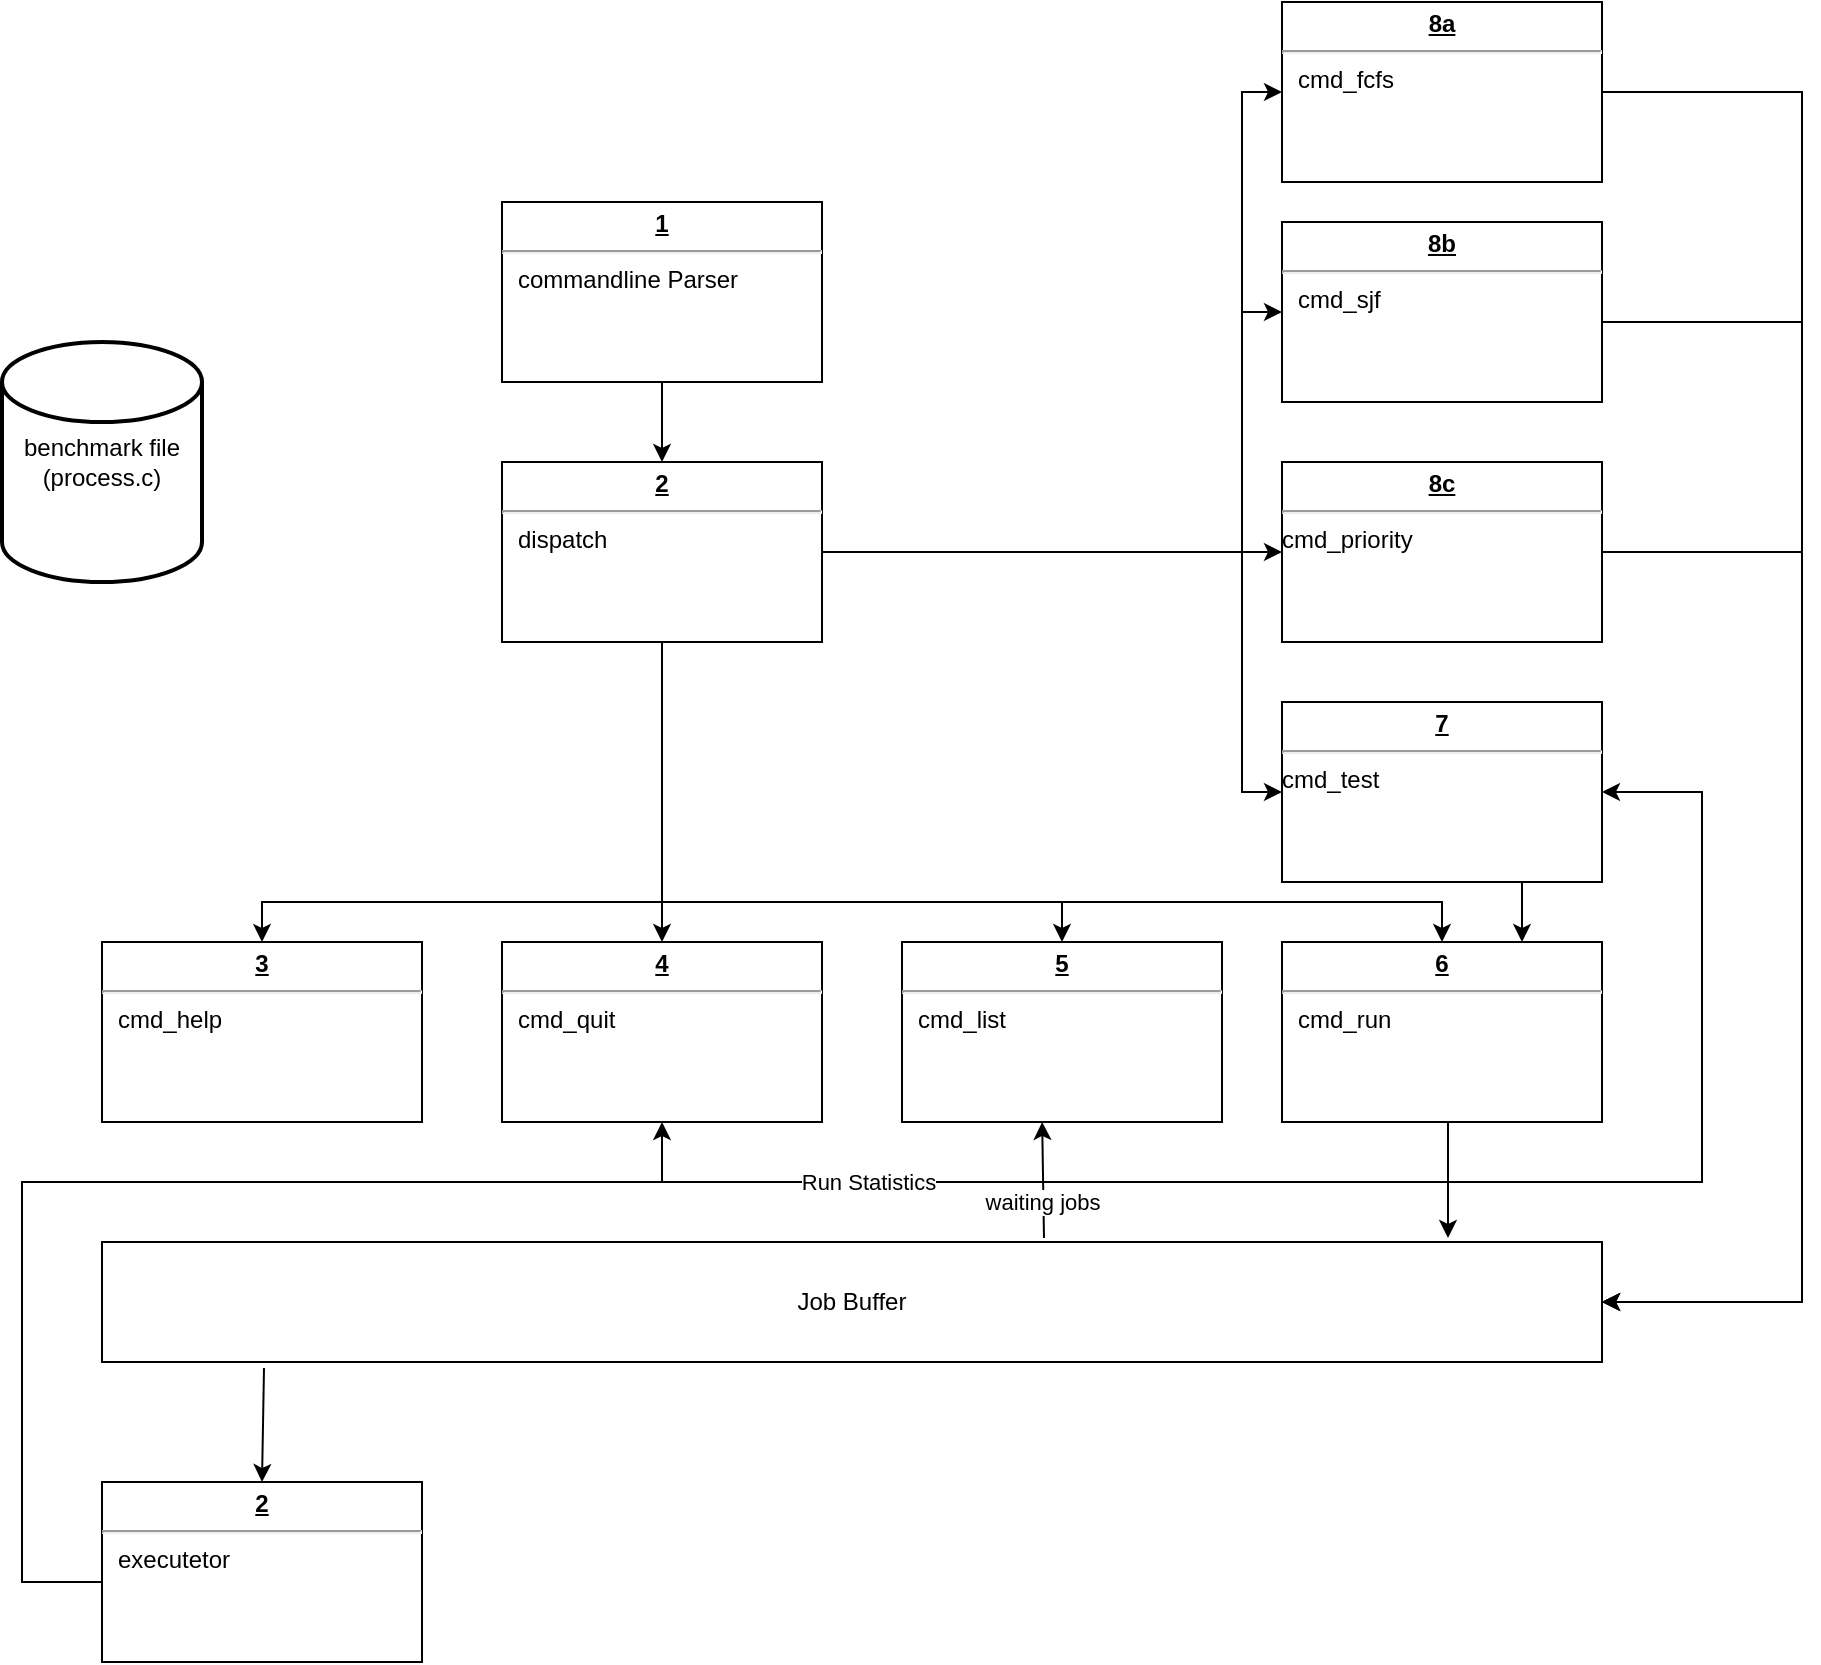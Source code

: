 <mxfile version="14.1.8" type="device"><diagram id="YeTbvP7IWQGHu6Wj8DSm" name="Page-1"><mxGraphModel dx="2272" dy="1922" grid="1" gridSize="10" guides="1" tooltips="1" connect="1" arrows="1" fold="1" page="1" pageScale="1" pageWidth="850" pageHeight="1100" math="0" shadow="0"><root><mxCell id="0"/><mxCell id="1" parent="0"/><mxCell id="pNzCcRmXI8MsChS9boGL-8" value="&lt;p style=&quot;margin: 0px ; margin-top: 4px ; text-align: center ; text-decoration: underline&quot;&gt;&lt;b&gt;1&lt;/b&gt;&lt;/p&gt;&lt;hr&gt;&lt;p style=&quot;margin: 0px ; margin-left: 8px&quot;&gt;commandline Parser&lt;/p&gt;" style="verticalAlign=top;align=left;overflow=fill;fontSize=12;fontFamily=Helvetica;html=1;" vertex="1" parent="1"><mxGeometry x="80" y="-80" width="160" height="90" as="geometry"/></mxCell><mxCell id="pNzCcRmXI8MsChS9boGL-26" style="edgeStyle=orthogonalEdgeStyle;rounded=0;orthogonalLoop=1;jettySize=auto;html=1;exitX=1;exitY=1;exitDx=0;exitDy=0;entryX=0.5;entryY=0;entryDx=0;entryDy=0;" edge="1" parent="1" source="pNzCcRmXI8MsChS9boGL-9" target="pNzCcRmXI8MsChS9boGL-17"><mxGeometry relative="1" as="geometry"><Array as="points"><mxPoint x="160" y="140"/><mxPoint x="160" y="270"/><mxPoint x="360" y="270"/></Array></mxGeometry></mxCell><mxCell id="pNzCcRmXI8MsChS9boGL-9" value="&lt;p style=&quot;margin: 0px ; margin-top: 4px ; text-align: center ; text-decoration: underline&quot;&gt;&lt;b&gt;2&lt;/b&gt;&lt;/p&gt;&lt;hr&gt;&lt;p style=&quot;margin: 0px ; margin-left: 8px&quot;&gt;dispatch&lt;/p&gt;&lt;p style=&quot;margin: 0px ; margin-left: 8px&quot;&gt;&lt;br&gt;&lt;/p&gt;" style="verticalAlign=top;align=left;overflow=fill;fontSize=12;fontFamily=Helvetica;html=1;" vertex="1" parent="1"><mxGeometry x="80" y="50" width="160" height="90" as="geometry"/></mxCell><mxCell id="pNzCcRmXI8MsChS9boGL-12" value="" style="endArrow=classic;html=1;exitX=0.5;exitY=1;exitDx=0;exitDy=0;entryX=0.5;entryY=0;entryDx=0;entryDy=0;" edge="1" parent="1" source="pNzCcRmXI8MsChS9boGL-8" target="pNzCcRmXI8MsChS9boGL-9"><mxGeometry width="50" height="50" relative="1" as="geometry"><mxPoint x="350" y="330" as="sourcePoint"/><mxPoint x="400" y="280" as="targetPoint"/></mxGeometry></mxCell><mxCell id="pNzCcRmXI8MsChS9boGL-13" value="benchmark file&lt;br&gt;(process.c)" style="strokeWidth=2;html=1;shape=mxgraph.flowchart.database;whiteSpace=wrap;" vertex="1" parent="1"><mxGeometry x="-170" y="-10" width="100" height="120" as="geometry"/></mxCell><mxCell id="pNzCcRmXI8MsChS9boGL-15" value="&lt;p style=&quot;margin: 0px ; margin-top: 4px ; text-align: center ; text-decoration: underline&quot;&gt;&lt;b&gt;3&lt;/b&gt;&lt;/p&gt;&lt;hr&gt;&lt;p style=&quot;margin: 0px ; margin-left: 8px&quot;&gt;cmd_help&lt;/p&gt;&lt;p style=&quot;margin: 0px ; margin-left: 8px&quot;&gt;&lt;br&gt;&lt;/p&gt;" style="verticalAlign=top;align=left;overflow=fill;fontSize=12;fontFamily=Helvetica;html=1;" vertex="1" parent="1"><mxGeometry x="-120" y="290" width="160" height="90" as="geometry"/></mxCell><mxCell id="pNzCcRmXI8MsChS9boGL-16" value="&lt;p style=&quot;margin: 0px ; margin-top: 4px ; text-align: center ; text-decoration: underline&quot;&gt;&lt;b&gt;4&lt;/b&gt;&lt;/p&gt;&lt;hr&gt;&lt;p style=&quot;margin: 0px ; margin-left: 8px&quot;&gt;cmd_quit&lt;/p&gt;&lt;p style=&quot;margin: 0px ; margin-left: 8px&quot;&gt;&lt;br&gt;&lt;/p&gt;" style="verticalAlign=top;align=left;overflow=fill;fontSize=12;fontFamily=Helvetica;html=1;" vertex="1" parent="1"><mxGeometry x="80" y="290" width="160" height="90" as="geometry"/></mxCell><mxCell id="pNzCcRmXI8MsChS9boGL-17" value="&lt;p style=&quot;margin: 0px ; margin-top: 4px ; text-align: center ; text-decoration: underline&quot;&gt;&lt;b&gt;5&lt;/b&gt;&lt;/p&gt;&lt;hr&gt;&lt;p style=&quot;margin: 0px ; margin-left: 8px&quot;&gt;cmd_list&lt;/p&gt;" style="verticalAlign=top;align=left;overflow=fill;fontSize=12;fontFamily=Helvetica;html=1;" vertex="1" parent="1"><mxGeometry x="280" y="290" width="160" height="90" as="geometry"/></mxCell><mxCell id="pNzCcRmXI8MsChS9boGL-18" value="&lt;p style=&quot;margin: 0px ; margin-top: 4px ; text-align: center ; text-decoration: underline&quot;&gt;&lt;b&gt;6&lt;/b&gt;&lt;/p&gt;&lt;hr&gt;&lt;p style=&quot;margin: 0px ; margin-left: 8px&quot;&gt;cmd_run&lt;/p&gt;" style="verticalAlign=top;align=left;overflow=fill;fontSize=12;fontFamily=Helvetica;html=1;" vertex="1" parent="1"><mxGeometry x="470" y="290" width="160" height="90" as="geometry"/></mxCell><mxCell id="pNzCcRmXI8MsChS9boGL-20" value="&lt;p style=&quot;margin: 0px ; margin-top: 4px ; text-align: center ; text-decoration: underline&quot;&gt;&lt;b&gt;8a&lt;/b&gt;&lt;/p&gt;&lt;hr&gt;&lt;p style=&quot;margin: 0px ; margin-left: 8px&quot;&gt;cmd_fcfs&lt;/p&gt;" style="verticalAlign=top;align=left;overflow=fill;fontSize=12;fontFamily=Helvetica;html=1;" vertex="1" parent="1"><mxGeometry x="470" y="-180" width="160" height="90" as="geometry"/></mxCell><mxCell id="pNzCcRmXI8MsChS9boGL-21" value="&lt;p style=&quot;margin: 0px ; margin-top: 4px ; text-align: center ; text-decoration: underline&quot;&gt;&lt;b&gt;8b&lt;/b&gt;&lt;/p&gt;&lt;hr&gt;&lt;p style=&quot;margin: 0px ; margin-left: 8px&quot;&gt;cmd_sjf&lt;/p&gt;" style="verticalAlign=top;align=left;overflow=fill;fontSize=12;fontFamily=Helvetica;html=1;" vertex="1" parent="1"><mxGeometry x="470" y="-70" width="160" height="90" as="geometry"/></mxCell><mxCell id="pNzCcRmXI8MsChS9boGL-22" value="&lt;p style=&quot;margin: 0px ; margin-top: 4px ; text-align: center ; text-decoration: underline&quot;&gt;&lt;b&gt;8c&lt;/b&gt;&lt;/p&gt;&lt;hr&gt;cmd_&lt;span&gt;priority&lt;/span&gt;" style="verticalAlign=top;align=left;overflow=fill;fontSize=12;fontFamily=Helvetica;html=1;" vertex="1" parent="1"><mxGeometry x="470" y="50" width="160" height="90" as="geometry"/></mxCell><mxCell id="pNzCcRmXI8MsChS9boGL-23" value="&lt;p style=&quot;margin: 0px ; margin-top: 4px ; text-align: center ; text-decoration: underline&quot;&gt;&lt;b&gt;7&lt;/b&gt;&lt;/p&gt;&lt;hr&gt;cmd_&lt;span&gt;test&lt;/span&gt;" style="verticalAlign=top;align=left;overflow=fill;fontSize=12;fontFamily=Helvetica;html=1;" vertex="1" parent="1"><mxGeometry x="470" y="170" width="160" height="90" as="geometry"/></mxCell><mxCell id="pNzCcRmXI8MsChS9boGL-24" value="Job Buffer" style="rounded=0;whiteSpace=wrap;html=1;" vertex="1" parent="1"><mxGeometry x="-120" y="440" width="750" height="60" as="geometry"/></mxCell><mxCell id="pNzCcRmXI8MsChS9boGL-27" style="edgeStyle=orthogonalEdgeStyle;rounded=0;orthogonalLoop=1;jettySize=auto;html=1;exitX=0.5;exitY=1;exitDx=0;exitDy=0;entryX=0.5;entryY=0;entryDx=0;entryDy=0;" edge="1" parent="1" source="pNzCcRmXI8MsChS9boGL-9" target="pNzCcRmXI8MsChS9boGL-16"><mxGeometry relative="1" as="geometry"><mxPoint x="250" y="150" as="sourcePoint"/><mxPoint x="370" y="300" as="targetPoint"/></mxGeometry></mxCell><mxCell id="pNzCcRmXI8MsChS9boGL-28" style="edgeStyle=orthogonalEdgeStyle;rounded=0;orthogonalLoop=1;jettySize=auto;html=1;exitX=0;exitY=1;exitDx=0;exitDy=0;entryX=0.5;entryY=0;entryDx=0;entryDy=0;" edge="1" parent="1" source="pNzCcRmXI8MsChS9boGL-9" target="pNzCcRmXI8MsChS9boGL-15"><mxGeometry relative="1" as="geometry"><mxPoint x="260" y="160" as="sourcePoint"/><mxPoint x="380" y="310" as="targetPoint"/><Array as="points"><mxPoint x="160" y="140"/><mxPoint x="160" y="270"/><mxPoint x="-40" y="270"/></Array></mxGeometry></mxCell><mxCell id="pNzCcRmXI8MsChS9boGL-29" style="edgeStyle=orthogonalEdgeStyle;rounded=0;orthogonalLoop=1;jettySize=auto;html=1;exitX=1;exitY=1;exitDx=0;exitDy=0;entryX=0.5;entryY=0;entryDx=0;entryDy=0;" edge="1" parent="1" source="pNzCcRmXI8MsChS9boGL-9" target="pNzCcRmXI8MsChS9boGL-18"><mxGeometry relative="1" as="geometry"><mxPoint x="270" y="170" as="sourcePoint"/><mxPoint x="390" y="320" as="targetPoint"/><Array as="points"><mxPoint x="160" y="140"/><mxPoint x="160" y="270"/><mxPoint x="550" y="270"/></Array></mxGeometry></mxCell><mxCell id="pNzCcRmXI8MsChS9boGL-31" style="edgeStyle=orthogonalEdgeStyle;rounded=0;orthogonalLoop=1;jettySize=auto;html=1;exitX=1;exitY=0.5;exitDx=0;exitDy=0;entryX=0;entryY=0.5;entryDx=0;entryDy=0;" edge="1" parent="1" source="pNzCcRmXI8MsChS9boGL-9" target="pNzCcRmXI8MsChS9boGL-22"><mxGeometry relative="1" as="geometry"><mxPoint x="280" y="180" as="sourcePoint"/><mxPoint x="400" y="330" as="targetPoint"/></mxGeometry></mxCell><mxCell id="pNzCcRmXI8MsChS9boGL-32" style="edgeStyle=orthogonalEdgeStyle;rounded=0;orthogonalLoop=1;jettySize=auto;html=1;exitX=1;exitY=0.5;exitDx=0;exitDy=0;entryX=0;entryY=0.5;entryDx=0;entryDy=0;" edge="1" parent="1" source="pNzCcRmXI8MsChS9boGL-9" target="pNzCcRmXI8MsChS9boGL-23"><mxGeometry relative="1" as="geometry"><mxPoint x="250" y="105" as="sourcePoint"/><mxPoint x="480" y="105" as="targetPoint"/><Array as="points"><mxPoint x="450" y="95"/><mxPoint x="450" y="215"/></Array></mxGeometry></mxCell><mxCell id="pNzCcRmXI8MsChS9boGL-33" style="edgeStyle=orthogonalEdgeStyle;rounded=0;orthogonalLoop=1;jettySize=auto;html=1;entryX=0;entryY=0.5;entryDx=0;entryDy=0;" edge="1" parent="1" target="pNzCcRmXI8MsChS9boGL-21"><mxGeometry relative="1" as="geometry"><mxPoint x="240" y="95" as="sourcePoint"/><mxPoint x="490" y="115" as="targetPoint"/><Array as="points"><mxPoint x="450" y="95"/><mxPoint x="450" y="-25"/></Array></mxGeometry></mxCell><mxCell id="pNzCcRmXI8MsChS9boGL-34" style="edgeStyle=orthogonalEdgeStyle;rounded=0;orthogonalLoop=1;jettySize=auto;html=1;exitX=1;exitY=0.5;exitDx=0;exitDy=0;entryX=0;entryY=0.5;entryDx=0;entryDy=0;" edge="1" parent="1" source="pNzCcRmXI8MsChS9boGL-9" target="pNzCcRmXI8MsChS9boGL-20"><mxGeometry relative="1" as="geometry"><mxPoint x="270" y="125" as="sourcePoint"/><mxPoint x="500" y="125" as="targetPoint"/><Array as="points"><mxPoint x="450" y="95"/><mxPoint x="450" y="-135"/></Array></mxGeometry></mxCell><mxCell id="pNzCcRmXI8MsChS9boGL-35" value="" style="endArrow=classic;html=1;exitX=0.75;exitY=1;exitDx=0;exitDy=0;entryX=0.75;entryY=0;entryDx=0;entryDy=0;" edge="1" parent="1" source="pNzCcRmXI8MsChS9boGL-23" target="pNzCcRmXI8MsChS9boGL-18"><mxGeometry width="50" height="50" relative="1" as="geometry"><mxPoint x="570" y="220" as="sourcePoint"/><mxPoint x="620" y="170" as="targetPoint"/></mxGeometry></mxCell><mxCell id="pNzCcRmXI8MsChS9boGL-37" value="" style="endArrow=classic;html=1;" edge="1" parent="1"><mxGeometry width="50" height="50" relative="1" as="geometry"><mxPoint x="553" y="380" as="sourcePoint"/><mxPoint x="553" y="438" as="targetPoint"/></mxGeometry></mxCell><mxCell id="pNzCcRmXI8MsChS9boGL-39" style="edgeStyle=orthogonalEdgeStyle;rounded=0;orthogonalLoop=1;jettySize=auto;html=1;exitX=1;exitY=0.5;exitDx=0;exitDy=0;entryX=1;entryY=0.5;entryDx=0;entryDy=0;" edge="1" parent="1" source="pNzCcRmXI8MsChS9boGL-22" target="pNzCcRmXI8MsChS9boGL-24"><mxGeometry relative="1" as="geometry"><mxPoint x="90" y="150" as="sourcePoint"/><mxPoint x="-30" y="300" as="targetPoint"/><Array as="points"><mxPoint x="730" y="95"/><mxPoint x="730" y="470"/></Array></mxGeometry></mxCell><mxCell id="pNzCcRmXI8MsChS9boGL-40" style="edgeStyle=orthogonalEdgeStyle;rounded=0;orthogonalLoop=1;jettySize=auto;html=1;exitX=1;exitY=0.5;exitDx=0;exitDy=0;entryX=1;entryY=0.5;entryDx=0;entryDy=0;" edge="1" parent="1" target="pNzCcRmXI8MsChS9boGL-24"><mxGeometry relative="1" as="geometry"><mxPoint x="630" y="-20" as="sourcePoint"/><mxPoint x="630" y="355" as="targetPoint"/><Array as="points"><mxPoint x="730" y="-20"/><mxPoint x="730" y="470"/></Array></mxGeometry></mxCell><mxCell id="pNzCcRmXI8MsChS9boGL-41" style="edgeStyle=orthogonalEdgeStyle;rounded=0;orthogonalLoop=1;jettySize=auto;html=1;exitX=1;exitY=0.5;exitDx=0;exitDy=0;" edge="1" parent="1" source="pNzCcRmXI8MsChS9boGL-20"><mxGeometry relative="1" as="geometry"><mxPoint x="650" y="115" as="sourcePoint"/><mxPoint x="630" y="470" as="targetPoint"/><Array as="points"><mxPoint x="730" y="-135"/><mxPoint x="730" y="470"/></Array></mxGeometry></mxCell><mxCell id="pNzCcRmXI8MsChS9boGL-42" value="waiting jobs" style="endArrow=classic;html=1;entryX=0.438;entryY=1;entryDx=0;entryDy=0;entryPerimeter=0;exitX=0.628;exitY=-0.033;exitDx=0;exitDy=0;exitPerimeter=0;" edge="1" parent="1" source="pNzCcRmXI8MsChS9boGL-24" target="pNzCcRmXI8MsChS9boGL-17"><mxGeometry x="-0.379" y="1" width="50" height="50" relative="1" as="geometry"><mxPoint x="350" y="430" as="sourcePoint"/><mxPoint x="359.5" y="498" as="targetPoint"/><mxPoint as="offset"/></mxGeometry></mxCell><mxCell id="pNzCcRmXI8MsChS9boGL-43" value="&lt;p style=&quot;margin: 0px ; margin-top: 4px ; text-align: center ; text-decoration: underline&quot;&gt;&lt;b&gt;2&lt;/b&gt;&lt;/p&gt;&lt;hr&gt;&lt;p style=&quot;margin: 0px ; margin-left: 8px&quot;&gt;executetor&lt;/p&gt;" style="verticalAlign=top;align=left;overflow=fill;fontSize=12;fontFamily=Helvetica;html=1;" vertex="1" parent="1"><mxGeometry x="-120" y="560" width="160" height="90" as="geometry"/></mxCell><mxCell id="pNzCcRmXI8MsChS9boGL-44" value="" style="endArrow=classic;html=1;exitX=0.108;exitY=1.05;exitDx=0;exitDy=0;exitPerimeter=0;entryX=0.5;entryY=0;entryDx=0;entryDy=0;" edge="1" parent="1" source="pNzCcRmXI8MsChS9boGL-24" target="pNzCcRmXI8MsChS9boGL-43"><mxGeometry width="50" height="50" relative="1" as="geometry"><mxPoint x="563" y="390" as="sourcePoint"/><mxPoint x="563" y="448" as="targetPoint"/></mxGeometry></mxCell><mxCell id="pNzCcRmXI8MsChS9boGL-45" style="edgeStyle=orthogonalEdgeStyle;rounded=0;orthogonalLoop=1;jettySize=auto;html=1;exitX=0;exitY=1;exitDx=0;exitDy=0;entryX=0.5;entryY=1;entryDx=0;entryDy=0;" edge="1" parent="1" target="pNzCcRmXI8MsChS9boGL-16"><mxGeometry relative="1" as="geometry"><mxPoint x="-120" y="600" as="sourcePoint"/><mxPoint x="-240" y="750" as="targetPoint"/><Array as="points"><mxPoint x="-120" y="610"/><mxPoint x="-160" y="610"/><mxPoint x="-160" y="410"/><mxPoint x="160" y="410"/></Array></mxGeometry></mxCell><mxCell id="pNzCcRmXI8MsChS9boGL-46" value="Run Statistics" style="edgeStyle=orthogonalEdgeStyle;rounded=0;orthogonalLoop=1;jettySize=auto;html=1;entryX=1;entryY=0.5;entryDx=0;entryDy=0;" edge="1" parent="1" target="pNzCcRmXI8MsChS9boGL-23"><mxGeometry relative="1" as="geometry"><mxPoint x="-120" y="610" as="sourcePoint"/><mxPoint x="170" y="390" as="targetPoint"/><Array as="points"><mxPoint x="-160" y="610"/><mxPoint x="-160" y="410"/><mxPoint x="680" y="410"/><mxPoint x="680" y="215"/></Array></mxGeometry></mxCell></root></mxGraphModel></diagram></mxfile>